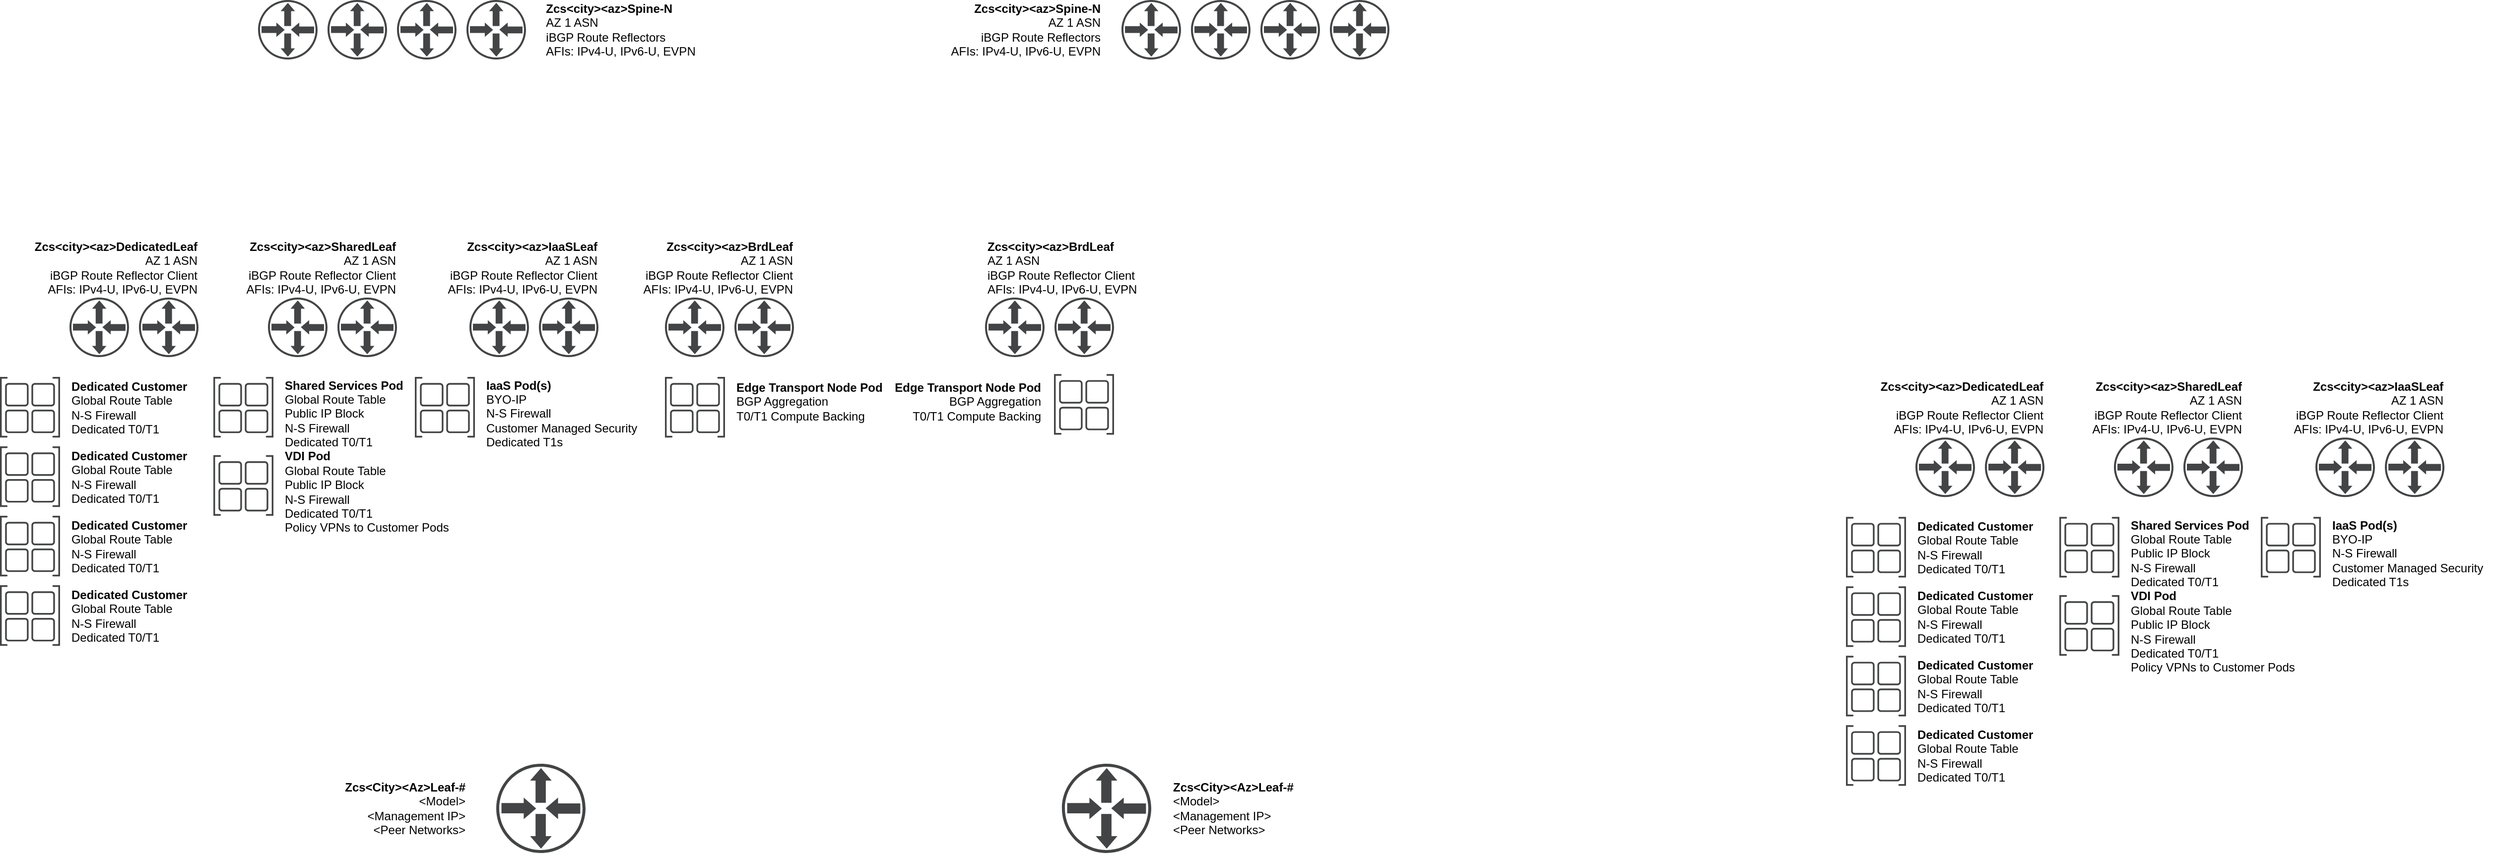 <mxfile version="14.0.0" type="github">
  <diagram id="ybUfuFw8ea-CHFbWOAjj" name="Logical Routing Detail">
    <mxGraphModel dx="2062" dy="1065" grid="1" gridSize="10" guides="1" tooltips="1" connect="1" arrows="1" fold="1" page="1" pageScale="1" pageWidth="1700" pageHeight="1100" math="0" shadow="0">
      <root>
        <mxCell id="7eDJe8UgWT6jdxHGijZa-0" />
        <mxCell id="7eDJe8UgWT6jdxHGijZa-1" parent="7eDJe8UgWT6jdxHGijZa-0" />
        <mxCell id="t1rqnOKn8YPt1P-S3waj-0" value="" style="pointerEvents=1;shadow=0;dashed=0;html=1;strokeColor=none;fillColor=#434445;aspect=fixed;labelPosition=center;verticalLabelPosition=bottom;verticalAlign=top;align=center;outlineConnect=0;shape=mxgraph.vvd.physical_upstream_router;fontColor=#FFFFFF;" parent="7eDJe8UgWT6jdxHGijZa-1" vertex="1">
          <mxGeometry x="510" y="990" width="90" height="90" as="geometry" />
        </mxCell>
        <mxCell id="t1rqnOKn8YPt1P-S3waj-1" value="" style="pointerEvents=1;shadow=0;dashed=0;html=1;strokeColor=none;fillColor=#434445;aspect=fixed;labelPosition=center;verticalLabelPosition=bottom;verticalAlign=top;align=center;outlineConnect=0;shape=mxgraph.vvd.physical_upstream_router;fontColor=#FFFFFF;" parent="7eDJe8UgWT6jdxHGijZa-1" vertex="1">
          <mxGeometry x="1080" y="990" width="90" height="90" as="geometry" />
        </mxCell>
        <mxCell id="DcmSvm7YLu4Xs5LXC8q1-0" value="&lt;font color=&quot;#000000&quot;&gt;&lt;b&gt;Zcs&amp;lt;City&amp;gt;&amp;lt;Az&amp;gt;Leaf-#&lt;/b&gt;&lt;br&gt;&amp;lt;Model&amp;gt;&lt;br&gt;&amp;lt;Management IP&amp;gt;&lt;br&gt;&amp;lt;Peer Networks&amp;gt;&lt;br&gt;&lt;/font&gt;" style="text;html=1;align=right;verticalAlign=middle;resizable=0;points=[];autosize=1;fontColor=#FFFFFF;" parent="7eDJe8UgWT6jdxHGijZa-1" vertex="1">
          <mxGeometry x="340" y="1005" width="140" height="60" as="geometry" />
        </mxCell>
        <mxCell id="DcmSvm7YLu4Xs5LXC8q1-1" value="&lt;font color=&quot;#000000&quot;&gt;&lt;b&gt;Zcs&amp;lt;City&amp;gt;&amp;lt;Az&amp;gt;Leaf-#&lt;/b&gt;&lt;br&gt;&amp;lt;Model&amp;gt;&lt;br&gt;&amp;lt;Management IP&amp;gt;&lt;br&gt;&amp;lt;Peer Networks&amp;gt;&lt;br&gt;&lt;/font&gt;" style="text;html=1;align=left;verticalAlign=middle;resizable=0;points=[];autosize=1;fontColor=#FFFFFF;" parent="7eDJe8UgWT6jdxHGijZa-1" vertex="1">
          <mxGeometry x="1190" y="1005" width="140" height="60" as="geometry" />
        </mxCell>
        <mxCell id="PRShFBE_9NoNyRxM8n8l-0" value="" style="pointerEvents=1;shadow=0;dashed=0;html=1;strokeColor=none;fillColor=#434445;aspect=fixed;labelPosition=center;verticalLabelPosition=bottom;verticalAlign=top;align=center;outlineConnect=0;shape=mxgraph.vvd.physical_upstream_router;" vertex="1" parent="7eDJe8UgWT6jdxHGijZa-1">
          <mxGeometry x="270" y="220" width="60" height="60" as="geometry" />
        </mxCell>
        <mxCell id="PRShFBE_9NoNyRxM8n8l-1" value="" style="pointerEvents=1;shadow=0;dashed=0;html=1;strokeColor=none;fillColor=#434445;aspect=fixed;labelPosition=center;verticalLabelPosition=bottom;verticalAlign=top;align=center;outlineConnect=0;shape=mxgraph.vvd.physical_upstream_router;" vertex="1" parent="7eDJe8UgWT6jdxHGijZa-1">
          <mxGeometry x="410" y="220" width="60" height="60" as="geometry" />
        </mxCell>
        <mxCell id="PRShFBE_9NoNyRxM8n8l-2" value="" style="pointerEvents=1;shadow=0;dashed=0;html=1;strokeColor=none;fillColor=#434445;aspect=fixed;labelPosition=center;verticalLabelPosition=bottom;verticalAlign=top;align=center;outlineConnect=0;shape=mxgraph.vvd.physical_upstream_router;" vertex="1" parent="7eDJe8UgWT6jdxHGijZa-1">
          <mxGeometry x="340" y="220" width="60" height="60" as="geometry" />
        </mxCell>
        <mxCell id="PRShFBE_9NoNyRxM8n8l-3" value="" style="pointerEvents=1;shadow=0;dashed=0;html=1;strokeColor=none;fillColor=#434445;aspect=fixed;labelPosition=center;verticalLabelPosition=bottom;verticalAlign=top;align=center;outlineConnect=0;shape=mxgraph.vvd.physical_upstream_router;" vertex="1" parent="7eDJe8UgWT6jdxHGijZa-1">
          <mxGeometry x="480" y="220" width="60" height="60" as="geometry" />
        </mxCell>
        <mxCell id="PRShFBE_9NoNyRxM8n8l-4" value="&lt;div style=&quot;text-align: left&quot;&gt;&lt;b&gt;Zcs&amp;lt;city&amp;gt;&amp;lt;az&amp;gt;Spine-N&lt;/b&gt;&lt;/div&gt;&lt;div style=&quot;text-align: left&quot;&gt;&lt;span&gt;AZ 1 ASN&lt;/span&gt;&lt;/div&gt;&lt;div style=&quot;text-align: left&quot;&gt;&lt;span&gt;iBGP Route Reflectors&lt;/span&gt;&lt;/div&gt;&lt;div style=&quot;text-align: left&quot;&gt;&lt;span&gt;AFIs: IPv4-U, IPv6-U, EVPN&lt;/span&gt;&lt;/div&gt;" style="text;html=1;align=center;verticalAlign=middle;resizable=0;points=[];autosize=1;" vertex="1" parent="7eDJe8UgWT6jdxHGijZa-1">
          <mxGeometry x="550" y="220" width="170" height="60" as="geometry" />
        </mxCell>
        <mxCell id="PRShFBE_9NoNyRxM8n8l-5" value="" style="pointerEvents=1;shadow=0;dashed=0;html=1;strokeColor=none;fillColor=#434445;aspect=fixed;labelPosition=center;verticalLabelPosition=bottom;verticalAlign=top;align=center;outlineConnect=0;shape=mxgraph.vvd.physical_upstream_router;" vertex="1" parent="7eDJe8UgWT6jdxHGijZa-1">
          <mxGeometry x="80" y="520" width="60" height="60" as="geometry" />
        </mxCell>
        <mxCell id="PRShFBE_9NoNyRxM8n8l-6" value="" style="pointerEvents=1;shadow=0;dashed=0;html=1;strokeColor=none;fillColor=#434445;aspect=fixed;labelPosition=center;verticalLabelPosition=bottom;verticalAlign=top;align=center;outlineConnect=0;shape=mxgraph.vvd.physical_upstream_router;" vertex="1" parent="7eDJe8UgWT6jdxHGijZa-1">
          <mxGeometry x="150" y="520" width="60" height="60" as="geometry" />
        </mxCell>
        <mxCell id="PRShFBE_9NoNyRxM8n8l-7" value="&lt;b&gt;Zcs&amp;lt;city&amp;gt;&amp;lt;az&amp;gt;DedicatedLeaf&lt;/b&gt;&lt;br&gt;AZ 1 ASN&lt;br&gt;iBGP Route Reflector Client&lt;br&gt;AFIs: IPv4-U, IPv6-U, EVPN" style="text;html=1;align=right;verticalAlign=middle;resizable=0;points=[];autosize=1;" vertex="1" parent="7eDJe8UgWT6jdxHGijZa-1">
          <mxGeometry x="30" y="460" width="180" height="60" as="geometry" />
        </mxCell>
        <mxCell id="PRShFBE_9NoNyRxM8n8l-8" value="" style="pointerEvents=1;shadow=0;dashed=0;html=1;strokeColor=none;fillColor=#434445;aspect=fixed;labelPosition=center;verticalLabelPosition=bottom;verticalAlign=top;align=center;outlineConnect=0;shape=mxgraph.vvd.site_container;" vertex="1" parent="7eDJe8UgWT6jdxHGijZa-1">
          <mxGeometry x="10" y="600" width="60.5" height="61.11" as="geometry" />
        </mxCell>
        <mxCell id="PRShFBE_9NoNyRxM8n8l-9" value="Dedicated Customer&lt;br&gt;&lt;span style=&quot;font-weight: normal&quot;&gt;Global Route Table&lt;br&gt;N-S Firewall&lt;br&gt;Dedicated T0/T1&lt;/span&gt;" style="text;html=1;align=left;verticalAlign=middle;resizable=0;points=[];autosize=1;fontStyle=1" vertex="1" parent="7eDJe8UgWT6jdxHGijZa-1">
          <mxGeometry x="80" y="601.11" width="130" height="60" as="geometry" />
        </mxCell>
        <mxCell id="PRShFBE_9NoNyRxM8n8l-10" value="" style="pointerEvents=1;shadow=0;dashed=0;html=1;strokeColor=none;fillColor=#434445;aspect=fixed;labelPosition=center;verticalLabelPosition=bottom;verticalAlign=top;align=center;outlineConnect=0;shape=mxgraph.vvd.site_container;" vertex="1" parent="7eDJe8UgWT6jdxHGijZa-1">
          <mxGeometry x="10" y="670" width="60.5" height="61.11" as="geometry" />
        </mxCell>
        <mxCell id="PRShFBE_9NoNyRxM8n8l-11" value="Dedicated Customer&lt;br&gt;&lt;span style=&quot;font-weight: normal&quot;&gt;Global Route Table&lt;br&gt;N-S Firewall&lt;br&gt;Dedicated T0/T1&lt;/span&gt;" style="text;html=1;align=left;verticalAlign=middle;resizable=0;points=[];autosize=1;fontStyle=1" vertex="1" parent="7eDJe8UgWT6jdxHGijZa-1">
          <mxGeometry x="80" y="671.11" width="130" height="60" as="geometry" />
        </mxCell>
        <mxCell id="PRShFBE_9NoNyRxM8n8l-12" value="" style="pointerEvents=1;shadow=0;dashed=0;html=1;strokeColor=none;fillColor=#434445;aspect=fixed;labelPosition=center;verticalLabelPosition=bottom;verticalAlign=top;align=center;outlineConnect=0;shape=mxgraph.vvd.site_container;" vertex="1" parent="7eDJe8UgWT6jdxHGijZa-1">
          <mxGeometry x="10" y="740" width="60.5" height="61.11" as="geometry" />
        </mxCell>
        <mxCell id="PRShFBE_9NoNyRxM8n8l-13" value="Dedicated Customer&lt;br&gt;&lt;span style=&quot;font-weight: normal&quot;&gt;Global Route Table&lt;br&gt;N-S Firewall&lt;br&gt;Dedicated T0/T1&lt;/span&gt;" style="text;html=1;align=left;verticalAlign=middle;resizable=0;points=[];autosize=1;fontStyle=1" vertex="1" parent="7eDJe8UgWT6jdxHGijZa-1">
          <mxGeometry x="80" y="741.11" width="130" height="60" as="geometry" />
        </mxCell>
        <mxCell id="PRShFBE_9NoNyRxM8n8l-14" value="" style="pointerEvents=1;shadow=0;dashed=0;html=1;strokeColor=none;fillColor=#434445;aspect=fixed;labelPosition=center;verticalLabelPosition=bottom;verticalAlign=top;align=center;outlineConnect=0;shape=mxgraph.vvd.site_container;" vertex="1" parent="7eDJe8UgWT6jdxHGijZa-1">
          <mxGeometry x="10" y="810" width="60.5" height="61.11" as="geometry" />
        </mxCell>
        <mxCell id="PRShFBE_9NoNyRxM8n8l-15" value="Dedicated Customer&lt;br&gt;&lt;span style=&quot;font-weight: normal&quot;&gt;Global Route Table&lt;br&gt;N-S Firewall&lt;br&gt;Dedicated T0/T1&lt;/span&gt;" style="text;html=1;align=left;verticalAlign=middle;resizable=0;points=[];autosize=1;fontStyle=1" vertex="1" parent="7eDJe8UgWT6jdxHGijZa-1">
          <mxGeometry x="80" y="811.11" width="130" height="60" as="geometry" />
        </mxCell>
        <mxCell id="PRShFBE_9NoNyRxM8n8l-16" value="" style="pointerEvents=1;shadow=0;dashed=0;html=1;strokeColor=none;fillColor=#434445;aspect=fixed;labelPosition=center;verticalLabelPosition=bottom;verticalAlign=top;align=center;outlineConnect=0;shape=mxgraph.vvd.physical_upstream_router;" vertex="1" parent="7eDJe8UgWT6jdxHGijZa-1">
          <mxGeometry x="280" y="520" width="60" height="60" as="geometry" />
        </mxCell>
        <mxCell id="PRShFBE_9NoNyRxM8n8l-17" value="" style="pointerEvents=1;shadow=0;dashed=0;html=1;strokeColor=none;fillColor=#434445;aspect=fixed;labelPosition=center;verticalLabelPosition=bottom;verticalAlign=top;align=center;outlineConnect=0;shape=mxgraph.vvd.physical_upstream_router;" vertex="1" parent="7eDJe8UgWT6jdxHGijZa-1">
          <mxGeometry x="350" y="520" width="60" height="60" as="geometry" />
        </mxCell>
        <mxCell id="PRShFBE_9NoNyRxM8n8l-18" value="&lt;b&gt;Zcs&amp;lt;city&amp;gt;&amp;lt;az&amp;gt;SharedLeaf&lt;/b&gt;&lt;br&gt;AZ 1 ASN&lt;br&gt;iBGP Route Reflector Client&lt;br&gt;AFIs: IPv4-U, IPv6-U, EVPN" style="text;html=1;align=right;verticalAlign=middle;resizable=0;points=[];autosize=1;" vertex="1" parent="7eDJe8UgWT6jdxHGijZa-1">
          <mxGeometry x="240" y="460" width="170" height="60" as="geometry" />
        </mxCell>
        <mxCell id="PRShFBE_9NoNyRxM8n8l-19" value="" style="pointerEvents=1;shadow=0;dashed=0;html=1;strokeColor=none;fillColor=#434445;aspect=fixed;labelPosition=center;verticalLabelPosition=bottom;verticalAlign=top;align=center;outlineConnect=0;shape=mxgraph.vvd.site_container;" vertex="1" parent="7eDJe8UgWT6jdxHGijZa-1">
          <mxGeometry x="225" y="600" width="60.5" height="61.11" as="geometry" />
        </mxCell>
        <mxCell id="PRShFBE_9NoNyRxM8n8l-20" value="Shared Services Pod&lt;br&gt;&lt;span style=&quot;font-weight: normal&quot;&gt;Global Route Table&lt;br&gt;Public IP Block&lt;br&gt;N-S Firewall&lt;br&gt;Dedicated T0/T1&lt;/span&gt;" style="text;html=1;align=left;verticalAlign=middle;resizable=0;points=[];autosize=1;fontStyle=1" vertex="1" parent="7eDJe8UgWT6jdxHGijZa-1">
          <mxGeometry x="295" y="597.11" width="130" height="80" as="geometry" />
        </mxCell>
        <mxCell id="PRShFBE_9NoNyRxM8n8l-21" value="" style="pointerEvents=1;shadow=0;dashed=0;html=1;strokeColor=none;fillColor=#434445;aspect=fixed;labelPosition=center;verticalLabelPosition=bottom;verticalAlign=top;align=center;outlineConnect=0;shape=mxgraph.vvd.site_container;" vertex="1" parent="7eDJe8UgWT6jdxHGijZa-1">
          <mxGeometry x="225" y="678.89" width="60.5" height="61.11" as="geometry" />
        </mxCell>
        <mxCell id="PRShFBE_9NoNyRxM8n8l-22" value="VDI Pod&lt;br&gt;&lt;span style=&quot;font-weight: normal&quot;&gt;Global Route Table&lt;br&gt;Public IP Block&lt;br&gt;N-S Firewall&lt;br&gt;Dedicated T0/T1&lt;br&gt;Policy VPNs to Customer Pods&lt;br&gt;&lt;/span&gt;" style="text;html=1;align=left;verticalAlign=middle;resizable=0;points=[];autosize=1;fontStyle=1" vertex="1" parent="7eDJe8UgWT6jdxHGijZa-1">
          <mxGeometry x="295" y="671" width="180" height="90" as="geometry" />
        </mxCell>
        <mxCell id="PRShFBE_9NoNyRxM8n8l-23" value="" style="pointerEvents=1;shadow=0;dashed=0;html=1;strokeColor=none;fillColor=#434445;aspect=fixed;labelPosition=center;verticalLabelPosition=bottom;verticalAlign=top;align=center;outlineConnect=0;shape=mxgraph.vvd.physical_upstream_router;" vertex="1" parent="7eDJe8UgWT6jdxHGijZa-1">
          <mxGeometry x="483" y="520" width="60" height="60" as="geometry" />
        </mxCell>
        <mxCell id="PRShFBE_9NoNyRxM8n8l-24" value="" style="pointerEvents=1;shadow=0;dashed=0;html=1;strokeColor=none;fillColor=#434445;aspect=fixed;labelPosition=center;verticalLabelPosition=bottom;verticalAlign=top;align=center;outlineConnect=0;shape=mxgraph.vvd.physical_upstream_router;" vertex="1" parent="7eDJe8UgWT6jdxHGijZa-1">
          <mxGeometry x="553" y="520" width="60" height="60" as="geometry" />
        </mxCell>
        <mxCell id="PRShFBE_9NoNyRxM8n8l-25" value="&lt;b&gt;Zcs&amp;lt;city&amp;gt;&amp;lt;az&amp;gt;IaaSLeaf&lt;/b&gt;&lt;br&gt;AZ 1 ASN&lt;br&gt;iBGP Route Reflector Client&lt;br&gt;AFIs: IPv4-U, IPv6-U, EVPN" style="text;html=1;align=right;verticalAlign=middle;resizable=0;points=[];autosize=1;" vertex="1" parent="7eDJe8UgWT6jdxHGijZa-1">
          <mxGeometry x="443" y="460" width="170" height="60" as="geometry" />
        </mxCell>
        <mxCell id="PRShFBE_9NoNyRxM8n8l-26" value="" style="pointerEvents=1;shadow=0;dashed=0;html=1;strokeColor=none;fillColor=#434445;aspect=fixed;labelPosition=center;verticalLabelPosition=bottom;verticalAlign=top;align=center;outlineConnect=0;shape=mxgraph.vvd.site_container;" vertex="1" parent="7eDJe8UgWT6jdxHGijZa-1">
          <mxGeometry x="428" y="600" width="60.5" height="61.11" as="geometry" />
        </mxCell>
        <mxCell id="PRShFBE_9NoNyRxM8n8l-27" value="IaaS Pod(s)&lt;br&gt;&lt;span style=&quot;font-weight: normal&quot;&gt;BYO-IP&lt;br&gt;N-S Firewall&lt;br&gt;Customer Managed Security&lt;br&gt;Dedicated T1s&lt;/span&gt;" style="text;html=1;align=left;verticalAlign=middle;resizable=0;points=[];autosize=1;fontStyle=1" vertex="1" parent="7eDJe8UgWT6jdxHGijZa-1">
          <mxGeometry x="498" y="597.11" width="170" height="80" as="geometry" />
        </mxCell>
        <mxCell id="PRShFBE_9NoNyRxM8n8l-30" value="" style="pointerEvents=1;shadow=0;dashed=0;html=1;strokeColor=none;fillColor=#434445;aspect=fixed;labelPosition=center;verticalLabelPosition=bottom;verticalAlign=top;align=center;outlineConnect=0;shape=mxgraph.vvd.physical_upstream_router;" vertex="1" parent="7eDJe8UgWT6jdxHGijZa-1">
          <mxGeometry x="680" y="520" width="60" height="60" as="geometry" />
        </mxCell>
        <mxCell id="PRShFBE_9NoNyRxM8n8l-31" value="" style="pointerEvents=1;shadow=0;dashed=0;html=1;strokeColor=none;fillColor=#434445;aspect=fixed;labelPosition=center;verticalLabelPosition=bottom;verticalAlign=top;align=center;outlineConnect=0;shape=mxgraph.vvd.physical_upstream_router;" vertex="1" parent="7eDJe8UgWT6jdxHGijZa-1">
          <mxGeometry x="750" y="520" width="60" height="60" as="geometry" />
        </mxCell>
        <mxCell id="PRShFBE_9NoNyRxM8n8l-32" value="&lt;b&gt;Zcs&amp;lt;city&amp;gt;&amp;lt;az&amp;gt;BrdLeaf&lt;/b&gt;&lt;br&gt;AZ 1 ASN&lt;br&gt;iBGP Route Reflector Client&lt;br&gt;AFIs: IPv4-U, IPv6-U, EVPN" style="text;html=1;align=right;verticalAlign=middle;resizable=0;points=[];autosize=1;" vertex="1" parent="7eDJe8UgWT6jdxHGijZa-1">
          <mxGeometry x="640" y="460" width="170" height="60" as="geometry" />
        </mxCell>
        <mxCell id="PRShFBE_9NoNyRxM8n8l-33" value="" style="pointerEvents=1;shadow=0;dashed=0;html=1;strokeColor=none;fillColor=#434445;aspect=fixed;labelPosition=center;verticalLabelPosition=bottom;verticalAlign=top;align=center;outlineConnect=0;shape=mxgraph.vvd.site_container;" vertex="1" parent="7eDJe8UgWT6jdxHGijZa-1">
          <mxGeometry x="680" y="600" width="60.5" height="61.11" as="geometry" />
        </mxCell>
        <mxCell id="PRShFBE_9NoNyRxM8n8l-34" value="Edge Transport Node Pod&lt;br&gt;&lt;span style=&quot;font-weight: normal&quot;&gt;BGP Aggregation&lt;/span&gt;&lt;br&gt;&lt;span style=&quot;font-weight: normal&quot;&gt;T0/T1 Compute Backing&lt;br&gt;&lt;/span&gt;" style="text;html=1;align=left;verticalAlign=middle;resizable=0;points=[];autosize=1;fontStyle=1" vertex="1" parent="7eDJe8UgWT6jdxHGijZa-1">
          <mxGeometry x="750" y="600" width="160" height="50" as="geometry" />
        </mxCell>
        <mxCell id="PRShFBE_9NoNyRxM8n8l-35" value="" style="pointerEvents=1;shadow=0;dashed=0;html=1;strokeColor=none;fillColor=#434445;aspect=fixed;labelPosition=center;verticalLabelPosition=bottom;verticalAlign=top;align=center;outlineConnect=0;shape=mxgraph.vvd.physical_upstream_router;" vertex="1" parent="7eDJe8UgWT6jdxHGijZa-1">
          <mxGeometry x="1140" y="220" width="60" height="60" as="geometry" />
        </mxCell>
        <mxCell id="PRShFBE_9NoNyRxM8n8l-36" value="" style="pointerEvents=1;shadow=0;dashed=0;html=1;strokeColor=none;fillColor=#434445;aspect=fixed;labelPosition=center;verticalLabelPosition=bottom;verticalAlign=top;align=center;outlineConnect=0;shape=mxgraph.vvd.physical_upstream_router;" vertex="1" parent="7eDJe8UgWT6jdxHGijZa-1">
          <mxGeometry x="1280" y="220" width="60" height="60" as="geometry" />
        </mxCell>
        <mxCell id="PRShFBE_9NoNyRxM8n8l-37" value="" style="pointerEvents=1;shadow=0;dashed=0;html=1;strokeColor=none;fillColor=#434445;aspect=fixed;labelPosition=center;verticalLabelPosition=bottom;verticalAlign=top;align=center;outlineConnect=0;shape=mxgraph.vvd.physical_upstream_router;" vertex="1" parent="7eDJe8UgWT6jdxHGijZa-1">
          <mxGeometry x="1210" y="220" width="60" height="60" as="geometry" />
        </mxCell>
        <mxCell id="PRShFBE_9NoNyRxM8n8l-38" value="" style="pointerEvents=1;shadow=0;dashed=0;html=1;strokeColor=none;fillColor=#434445;aspect=fixed;labelPosition=center;verticalLabelPosition=bottom;verticalAlign=top;align=center;outlineConnect=0;shape=mxgraph.vvd.physical_upstream_router;" vertex="1" parent="7eDJe8UgWT6jdxHGijZa-1">
          <mxGeometry x="1350" y="220" width="60" height="60" as="geometry" />
        </mxCell>
        <mxCell id="PRShFBE_9NoNyRxM8n8l-39" value="&lt;div style=&quot;&quot;&gt;&lt;b&gt;Zcs&amp;lt;city&amp;gt;&amp;lt;az&amp;gt;Spine-N&lt;/b&gt;&lt;/div&gt;&lt;div style=&quot;&quot;&gt;&lt;span&gt;AZ 1 ASN&lt;/span&gt;&lt;/div&gt;&lt;div style=&quot;&quot;&gt;&lt;span&gt;iBGP Route Reflectors&lt;/span&gt;&lt;/div&gt;&lt;div style=&quot;&quot;&gt;&lt;span&gt;AFIs: IPv4-U, IPv6-U, EVPN&lt;/span&gt;&lt;/div&gt;" style="text;html=1;align=right;verticalAlign=middle;resizable=0;points=[];autosize=1;" vertex="1" parent="7eDJe8UgWT6jdxHGijZa-1">
          <mxGeometry x="950" y="220" width="170" height="60" as="geometry" />
        </mxCell>
        <mxCell id="PRShFBE_9NoNyRxM8n8l-40" value="" style="pointerEvents=1;shadow=0;dashed=0;html=1;strokeColor=none;fillColor=#434445;aspect=fixed;labelPosition=center;verticalLabelPosition=bottom;verticalAlign=top;align=center;outlineConnect=0;shape=mxgraph.vvd.physical_upstream_router;" vertex="1" parent="7eDJe8UgWT6jdxHGijZa-1">
          <mxGeometry x="1940" y="661.11" width="60" height="60" as="geometry" />
        </mxCell>
        <mxCell id="PRShFBE_9NoNyRxM8n8l-41" value="" style="pointerEvents=1;shadow=0;dashed=0;html=1;strokeColor=none;fillColor=#434445;aspect=fixed;labelPosition=center;verticalLabelPosition=bottom;verticalAlign=top;align=center;outlineConnect=0;shape=mxgraph.vvd.physical_upstream_router;" vertex="1" parent="7eDJe8UgWT6jdxHGijZa-1">
          <mxGeometry x="2010" y="661.11" width="60" height="60" as="geometry" />
        </mxCell>
        <mxCell id="PRShFBE_9NoNyRxM8n8l-42" value="&lt;b&gt;Zcs&amp;lt;city&amp;gt;&amp;lt;az&amp;gt;DedicatedLeaf&lt;/b&gt;&lt;br&gt;AZ 1 ASN&lt;br&gt;iBGP Route Reflector Client&lt;br&gt;AFIs: IPv4-U, IPv6-U, EVPN" style="text;html=1;align=right;verticalAlign=middle;resizable=0;points=[];autosize=1;" vertex="1" parent="7eDJe8UgWT6jdxHGijZa-1">
          <mxGeometry x="1890" y="601.11" width="180" height="60" as="geometry" />
        </mxCell>
        <mxCell id="PRShFBE_9NoNyRxM8n8l-43" value="" style="pointerEvents=1;shadow=0;dashed=0;html=1;strokeColor=none;fillColor=#434445;aspect=fixed;labelPosition=center;verticalLabelPosition=bottom;verticalAlign=top;align=center;outlineConnect=0;shape=mxgraph.vvd.site_container;" vertex="1" parent="7eDJe8UgWT6jdxHGijZa-1">
          <mxGeometry x="1870" y="741.11" width="60.5" height="61.11" as="geometry" />
        </mxCell>
        <mxCell id="PRShFBE_9NoNyRxM8n8l-44" value="Dedicated Customer&lt;br&gt;&lt;span style=&quot;font-weight: normal&quot;&gt;Global Route Table&lt;br&gt;N-S Firewall&lt;br&gt;Dedicated T0/T1&lt;/span&gt;" style="text;html=1;align=left;verticalAlign=middle;resizable=0;points=[];autosize=1;fontStyle=1" vertex="1" parent="7eDJe8UgWT6jdxHGijZa-1">
          <mxGeometry x="1940" y="742.22" width="130" height="60" as="geometry" />
        </mxCell>
        <mxCell id="PRShFBE_9NoNyRxM8n8l-45" value="" style="pointerEvents=1;shadow=0;dashed=0;html=1;strokeColor=none;fillColor=#434445;aspect=fixed;labelPosition=center;verticalLabelPosition=bottom;verticalAlign=top;align=center;outlineConnect=0;shape=mxgraph.vvd.site_container;" vertex="1" parent="7eDJe8UgWT6jdxHGijZa-1">
          <mxGeometry x="1870" y="811.11" width="60.5" height="61.11" as="geometry" />
        </mxCell>
        <mxCell id="PRShFBE_9NoNyRxM8n8l-46" value="Dedicated Customer&lt;br&gt;&lt;span style=&quot;font-weight: normal&quot;&gt;Global Route Table&lt;br&gt;N-S Firewall&lt;br&gt;Dedicated T0/T1&lt;/span&gt;" style="text;html=1;align=left;verticalAlign=middle;resizable=0;points=[];autosize=1;fontStyle=1" vertex="1" parent="7eDJe8UgWT6jdxHGijZa-1">
          <mxGeometry x="1940" y="812.22" width="130" height="60" as="geometry" />
        </mxCell>
        <mxCell id="PRShFBE_9NoNyRxM8n8l-47" value="" style="pointerEvents=1;shadow=0;dashed=0;html=1;strokeColor=none;fillColor=#434445;aspect=fixed;labelPosition=center;verticalLabelPosition=bottom;verticalAlign=top;align=center;outlineConnect=0;shape=mxgraph.vvd.site_container;" vertex="1" parent="7eDJe8UgWT6jdxHGijZa-1">
          <mxGeometry x="1870" y="881.11" width="60.5" height="61.11" as="geometry" />
        </mxCell>
        <mxCell id="PRShFBE_9NoNyRxM8n8l-48" value="Dedicated Customer&lt;br&gt;&lt;span style=&quot;font-weight: normal&quot;&gt;Global Route Table&lt;br&gt;N-S Firewall&lt;br&gt;Dedicated T0/T1&lt;/span&gt;" style="text;html=1;align=left;verticalAlign=middle;resizable=0;points=[];autosize=1;fontStyle=1" vertex="1" parent="7eDJe8UgWT6jdxHGijZa-1">
          <mxGeometry x="1940" y="882.22" width="130" height="60" as="geometry" />
        </mxCell>
        <mxCell id="PRShFBE_9NoNyRxM8n8l-49" value="" style="pointerEvents=1;shadow=0;dashed=0;html=1;strokeColor=none;fillColor=#434445;aspect=fixed;labelPosition=center;verticalLabelPosition=bottom;verticalAlign=top;align=center;outlineConnect=0;shape=mxgraph.vvd.site_container;" vertex="1" parent="7eDJe8UgWT6jdxHGijZa-1">
          <mxGeometry x="1870" y="951.11" width="60.5" height="61.11" as="geometry" />
        </mxCell>
        <mxCell id="PRShFBE_9NoNyRxM8n8l-50" value="Dedicated Customer&lt;br&gt;&lt;span style=&quot;font-weight: normal&quot;&gt;Global Route Table&lt;br&gt;N-S Firewall&lt;br&gt;Dedicated T0/T1&lt;/span&gt;" style="text;html=1;align=left;verticalAlign=middle;resizable=0;points=[];autosize=1;fontStyle=1" vertex="1" parent="7eDJe8UgWT6jdxHGijZa-1">
          <mxGeometry x="1940" y="952.22" width="130" height="60" as="geometry" />
        </mxCell>
        <mxCell id="PRShFBE_9NoNyRxM8n8l-51" value="" style="pointerEvents=1;shadow=0;dashed=0;html=1;strokeColor=none;fillColor=#434445;aspect=fixed;labelPosition=center;verticalLabelPosition=bottom;verticalAlign=top;align=center;outlineConnect=0;shape=mxgraph.vvd.physical_upstream_router;" vertex="1" parent="7eDJe8UgWT6jdxHGijZa-1">
          <mxGeometry x="2140" y="661.11" width="60" height="60" as="geometry" />
        </mxCell>
        <mxCell id="PRShFBE_9NoNyRxM8n8l-52" value="" style="pointerEvents=1;shadow=0;dashed=0;html=1;strokeColor=none;fillColor=#434445;aspect=fixed;labelPosition=center;verticalLabelPosition=bottom;verticalAlign=top;align=center;outlineConnect=0;shape=mxgraph.vvd.physical_upstream_router;" vertex="1" parent="7eDJe8UgWT6jdxHGijZa-1">
          <mxGeometry x="2210" y="661.11" width="60" height="60" as="geometry" />
        </mxCell>
        <mxCell id="PRShFBE_9NoNyRxM8n8l-53" value="&lt;b&gt;Zcs&amp;lt;city&amp;gt;&amp;lt;az&amp;gt;SharedLeaf&lt;/b&gt;&lt;br&gt;AZ 1 ASN&lt;br&gt;iBGP Route Reflector Client&lt;br&gt;AFIs: IPv4-U, IPv6-U, EVPN" style="text;html=1;align=right;verticalAlign=middle;resizable=0;points=[];autosize=1;" vertex="1" parent="7eDJe8UgWT6jdxHGijZa-1">
          <mxGeometry x="2100" y="601.11" width="170" height="60" as="geometry" />
        </mxCell>
        <mxCell id="PRShFBE_9NoNyRxM8n8l-54" value="" style="pointerEvents=1;shadow=0;dashed=0;html=1;strokeColor=none;fillColor=#434445;aspect=fixed;labelPosition=center;verticalLabelPosition=bottom;verticalAlign=top;align=center;outlineConnect=0;shape=mxgraph.vvd.site_container;" vertex="1" parent="7eDJe8UgWT6jdxHGijZa-1">
          <mxGeometry x="2085" y="741.11" width="60.5" height="61.11" as="geometry" />
        </mxCell>
        <mxCell id="PRShFBE_9NoNyRxM8n8l-55" value="Shared Services Pod&lt;br&gt;&lt;span style=&quot;font-weight: normal&quot;&gt;Global Route Table&lt;br&gt;Public IP Block&lt;br&gt;N-S Firewall&lt;br&gt;Dedicated T0/T1&lt;/span&gt;" style="text;html=1;align=left;verticalAlign=middle;resizable=0;points=[];autosize=1;fontStyle=1" vertex="1" parent="7eDJe8UgWT6jdxHGijZa-1">
          <mxGeometry x="2155" y="738.22" width="130" height="80" as="geometry" />
        </mxCell>
        <mxCell id="PRShFBE_9NoNyRxM8n8l-56" value="" style="pointerEvents=1;shadow=0;dashed=0;html=1;strokeColor=none;fillColor=#434445;aspect=fixed;labelPosition=center;verticalLabelPosition=bottom;verticalAlign=top;align=center;outlineConnect=0;shape=mxgraph.vvd.site_container;" vertex="1" parent="7eDJe8UgWT6jdxHGijZa-1">
          <mxGeometry x="2085" y="820" width="60.5" height="61.11" as="geometry" />
        </mxCell>
        <mxCell id="PRShFBE_9NoNyRxM8n8l-57" value="VDI Pod&lt;br&gt;&lt;span style=&quot;font-weight: normal&quot;&gt;Global Route Table&lt;br&gt;Public IP Block&lt;br&gt;N-S Firewall&lt;br&gt;Dedicated T0/T1&lt;br&gt;Policy VPNs to Customer Pods&lt;br&gt;&lt;/span&gt;" style="text;html=1;align=left;verticalAlign=middle;resizable=0;points=[];autosize=1;fontStyle=1" vertex="1" parent="7eDJe8UgWT6jdxHGijZa-1">
          <mxGeometry x="2155" y="812.11" width="180" height="90" as="geometry" />
        </mxCell>
        <mxCell id="PRShFBE_9NoNyRxM8n8l-58" value="" style="pointerEvents=1;shadow=0;dashed=0;html=1;strokeColor=none;fillColor=#434445;aspect=fixed;labelPosition=center;verticalLabelPosition=bottom;verticalAlign=top;align=center;outlineConnect=0;shape=mxgraph.vvd.physical_upstream_router;" vertex="1" parent="7eDJe8UgWT6jdxHGijZa-1">
          <mxGeometry x="2343" y="661.11" width="60" height="60" as="geometry" />
        </mxCell>
        <mxCell id="PRShFBE_9NoNyRxM8n8l-59" value="" style="pointerEvents=1;shadow=0;dashed=0;html=1;strokeColor=none;fillColor=#434445;aspect=fixed;labelPosition=center;verticalLabelPosition=bottom;verticalAlign=top;align=center;outlineConnect=0;shape=mxgraph.vvd.physical_upstream_router;" vertex="1" parent="7eDJe8UgWT6jdxHGijZa-1">
          <mxGeometry x="2413" y="661.11" width="60" height="60" as="geometry" />
        </mxCell>
        <mxCell id="PRShFBE_9NoNyRxM8n8l-60" value="&lt;b&gt;Zcs&amp;lt;city&amp;gt;&amp;lt;az&amp;gt;IaaSLeaf&lt;/b&gt;&lt;br&gt;AZ 1 ASN&lt;br&gt;iBGP Route Reflector Client&lt;br&gt;AFIs: IPv4-U, IPv6-U, EVPN" style="text;html=1;align=right;verticalAlign=middle;resizable=0;points=[];autosize=1;" vertex="1" parent="7eDJe8UgWT6jdxHGijZa-1">
          <mxGeometry x="2303" y="601.11" width="170" height="60" as="geometry" />
        </mxCell>
        <mxCell id="PRShFBE_9NoNyRxM8n8l-61" value="" style="pointerEvents=1;shadow=0;dashed=0;html=1;strokeColor=none;fillColor=#434445;aspect=fixed;labelPosition=center;verticalLabelPosition=bottom;verticalAlign=top;align=center;outlineConnect=0;shape=mxgraph.vvd.site_container;" vertex="1" parent="7eDJe8UgWT6jdxHGijZa-1">
          <mxGeometry x="2288" y="741.11" width="60.5" height="61.11" as="geometry" />
        </mxCell>
        <mxCell id="PRShFBE_9NoNyRxM8n8l-62" value="IaaS Pod(s)&lt;br&gt;&lt;span style=&quot;font-weight: normal&quot;&gt;BYO-IP&lt;br&gt;N-S Firewall&lt;br&gt;Customer Managed Security&lt;br&gt;Dedicated T1s&lt;/span&gt;" style="text;html=1;align=left;verticalAlign=middle;resizable=0;points=[];autosize=1;fontStyle=1" vertex="1" parent="7eDJe8UgWT6jdxHGijZa-1">
          <mxGeometry x="2358" y="738.22" width="170" height="80" as="geometry" />
        </mxCell>
        <mxCell id="PRShFBE_9NoNyRxM8n8l-63" value="" style="pointerEvents=1;shadow=0;dashed=0;html=1;strokeColor=none;fillColor=#434445;aspect=fixed;labelPosition=center;verticalLabelPosition=bottom;verticalAlign=top;align=center;outlineConnect=0;shape=mxgraph.vvd.physical_upstream_router;" vertex="1" parent="7eDJe8UgWT6jdxHGijZa-1">
          <mxGeometry x="1002.5" y="520" width="60" height="60" as="geometry" />
        </mxCell>
        <mxCell id="PRShFBE_9NoNyRxM8n8l-64" value="" style="pointerEvents=1;shadow=0;dashed=0;html=1;strokeColor=none;fillColor=#434445;aspect=fixed;labelPosition=center;verticalLabelPosition=bottom;verticalAlign=top;align=center;outlineConnect=0;shape=mxgraph.vvd.physical_upstream_router;" vertex="1" parent="7eDJe8UgWT6jdxHGijZa-1">
          <mxGeometry x="1072.5" y="520" width="60" height="60" as="geometry" />
        </mxCell>
        <mxCell id="PRShFBE_9NoNyRxM8n8l-65" value="&lt;b&gt;Zcs&amp;lt;city&amp;gt;&amp;lt;az&amp;gt;BrdLeaf&lt;/b&gt;&lt;br&gt;AZ 1 ASN&lt;br&gt;iBGP Route Reflector Client&lt;br&gt;AFIs: IPv4-U, IPv6-U, EVPN" style="text;html=1;align=left;verticalAlign=middle;resizable=0;points=[];autosize=1;" vertex="1" parent="7eDJe8UgWT6jdxHGijZa-1">
          <mxGeometry x="1002.5" y="460" width="170" height="60" as="geometry" />
        </mxCell>
        <mxCell id="PRShFBE_9NoNyRxM8n8l-66" value="" style="pointerEvents=1;shadow=0;dashed=0;html=1;strokeColor=none;fillColor=#434445;aspect=fixed;labelPosition=center;verticalLabelPosition=bottom;verticalAlign=top;align=center;outlineConnect=0;shape=mxgraph.vvd.site_container;" vertex="1" parent="7eDJe8UgWT6jdxHGijZa-1">
          <mxGeometry x="1072" y="597.11" width="60.5" height="61.11" as="geometry" />
        </mxCell>
        <mxCell id="PRShFBE_9NoNyRxM8n8l-67" value="Edge Transport Node Pod&lt;br&gt;&lt;span style=&quot;font-weight: normal&quot;&gt;BGP Aggregation&lt;/span&gt;&lt;br&gt;&lt;span style=&quot;font-weight: normal&quot;&gt;T0/T1 Compute Backing&lt;br&gt;&lt;/span&gt;" style="text;html=1;align=right;verticalAlign=middle;resizable=0;points=[];autosize=1;fontStyle=1" vertex="1" parent="7eDJe8UgWT6jdxHGijZa-1">
          <mxGeometry x="900" y="599.67" width="160" height="50" as="geometry" />
        </mxCell>
      </root>
    </mxGraphModel>
  </diagram>
</mxfile>
